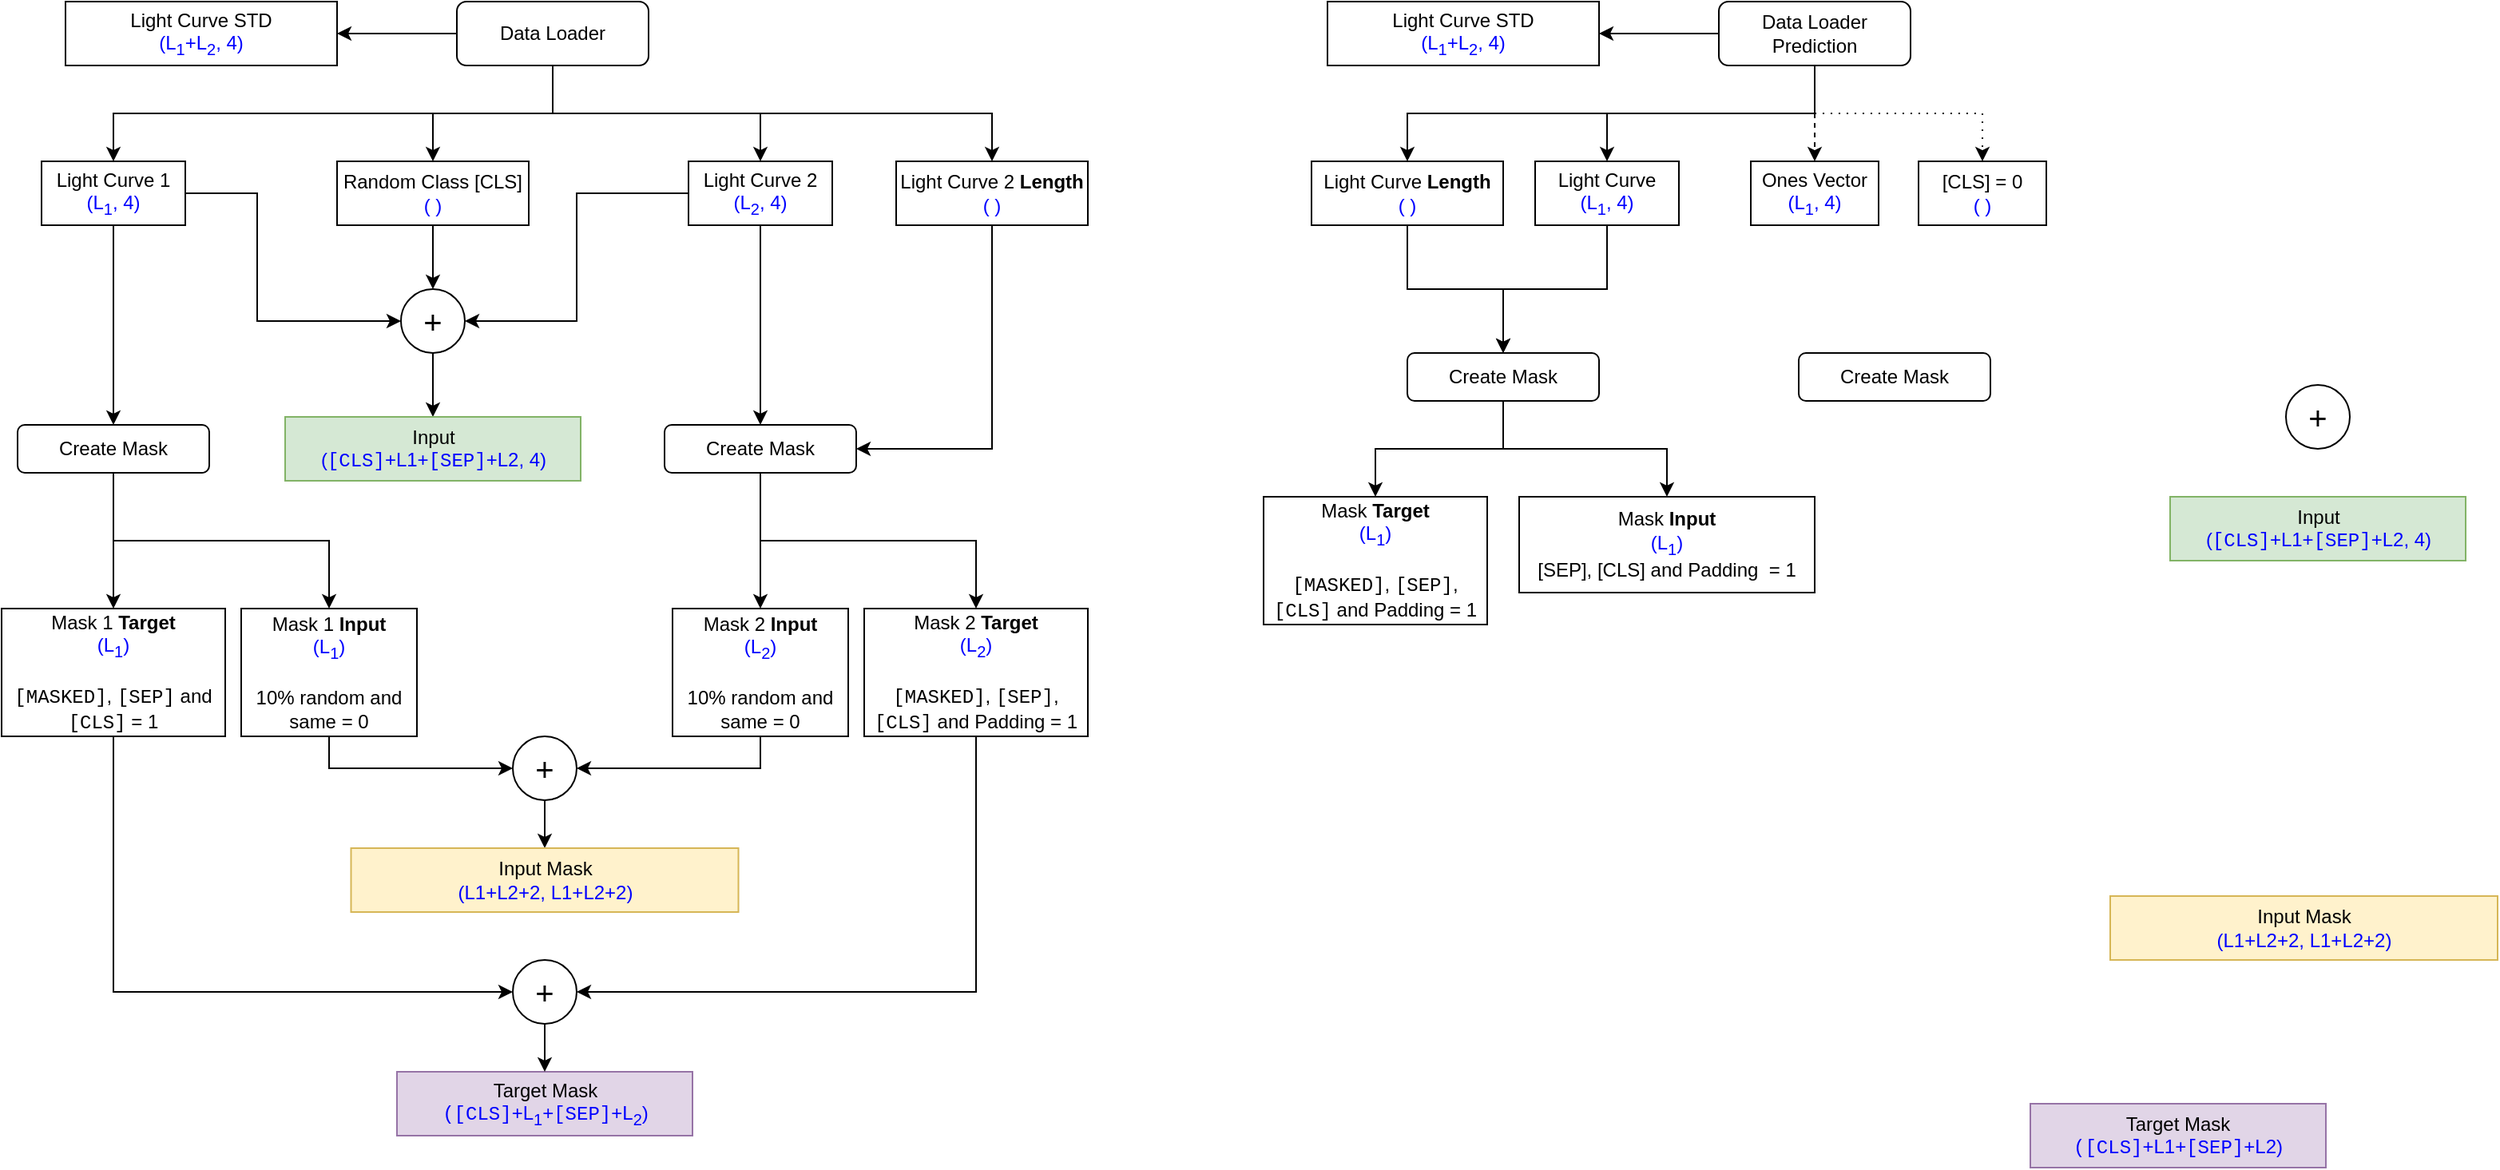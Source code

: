 <mxfile version="14.5.0" type="github">
  <diagram id="4k6kJ0686AJwTIFpVhbg" name="Page-1">
    <mxGraphModel dx="2849" dy="1086" grid="1" gridSize="10" guides="1" tooltips="1" connect="1" arrows="1" fold="1" page="1" pageScale="1" pageWidth="850" pageHeight="1100" math="0" shadow="0">
      <root>
        <mxCell id="0" />
        <mxCell id="1" parent="0" />
        <mxCell id="VuN07nRi7ItUdz3JEj3p-11" style="edgeStyle=orthogonalEdgeStyle;rounded=0;orthogonalLoop=1;jettySize=auto;html=1;exitX=0.5;exitY=1;exitDx=0;exitDy=0;entryX=0.5;entryY=0;entryDx=0;entryDy=0;" edge="1" parent="1" source="VuN07nRi7ItUdz3JEj3p-1" target="VuN07nRi7ItUdz3JEj3p-57">
          <mxGeometry relative="1" as="geometry">
            <mxPoint x="-325" y="260" as="targetPoint" />
          </mxGeometry>
        </mxCell>
        <mxCell id="VuN07nRi7ItUdz3JEj3p-12" style="edgeStyle=orthogonalEdgeStyle;rounded=0;orthogonalLoop=1;jettySize=auto;html=1;exitX=0.5;exitY=1;exitDx=0;exitDy=0;" edge="1" parent="1" source="VuN07nRi7ItUdz3JEj3p-1" target="VuN07nRi7ItUdz3JEj3p-4">
          <mxGeometry relative="1" as="geometry" />
        </mxCell>
        <mxCell id="VuN07nRi7ItUdz3JEj3p-41" style="edgeStyle=orthogonalEdgeStyle;rounded=0;orthogonalLoop=1;jettySize=auto;html=1;exitX=0;exitY=0.5;exitDx=0;exitDy=0;entryX=1;entryY=0.5;entryDx=0;entryDy=0;" edge="1" parent="1" source="VuN07nRi7ItUdz3JEj3p-1" target="VuN07nRi7ItUdz3JEj3p-6">
          <mxGeometry relative="1" as="geometry" />
        </mxCell>
        <mxCell id="VuN07nRi7ItUdz3JEj3p-50" style="edgeStyle=orthogonalEdgeStyle;rounded=0;orthogonalLoop=1;jettySize=auto;html=1;exitX=0.5;exitY=1;exitDx=0;exitDy=0;entryX=0.5;entryY=0;entryDx=0;entryDy=0;" edge="1" parent="1" source="VuN07nRi7ItUdz3JEj3p-1" target="VuN07nRi7ItUdz3JEj3p-5">
          <mxGeometry relative="1" as="geometry" />
        </mxCell>
        <mxCell id="VuN07nRi7ItUdz3JEj3p-55" style="edgeStyle=orthogonalEdgeStyle;rounded=0;orthogonalLoop=1;jettySize=auto;html=1;exitX=0.5;exitY=1;exitDx=0;exitDy=0;entryX=0.5;entryY=0;entryDx=0;entryDy=0;" edge="1" parent="1" source="VuN07nRi7ItUdz3JEj3p-1" target="VuN07nRi7ItUdz3JEj3p-2">
          <mxGeometry relative="1" as="geometry" />
        </mxCell>
        <mxCell id="VuN07nRi7ItUdz3JEj3p-1" value="Data Loader" style="rounded=1;whiteSpace=wrap;html=1;" vertex="1" parent="1">
          <mxGeometry x="-475" y="160" width="120" height="40" as="geometry" />
        </mxCell>
        <mxCell id="VuN07nRi7ItUdz3JEj3p-46" style="edgeStyle=orthogonalEdgeStyle;rounded=0;orthogonalLoop=1;jettySize=auto;html=1;exitX=1;exitY=0.5;exitDx=0;exitDy=0;entryX=0;entryY=0.5;entryDx=0;entryDy=0;" edge="1" parent="1" source="VuN07nRi7ItUdz3JEj3p-2" target="VuN07nRi7ItUdz3JEj3p-42">
          <mxGeometry relative="1" as="geometry">
            <Array as="points">
              <mxPoint x="-600" y="280" />
              <mxPoint x="-600" y="360" />
            </Array>
          </mxGeometry>
        </mxCell>
        <mxCell id="VuN07nRi7ItUdz3JEj3p-60" style="edgeStyle=orthogonalEdgeStyle;rounded=0;orthogonalLoop=1;jettySize=auto;html=1;exitX=0.5;exitY=1;exitDx=0;exitDy=0;" edge="1" parent="1" source="VuN07nRi7ItUdz3JEj3p-2" target="VuN07nRi7ItUdz3JEj3p-22">
          <mxGeometry relative="1" as="geometry" />
        </mxCell>
        <mxCell id="VuN07nRi7ItUdz3JEj3p-2" value="&lt;div&gt;Light Curve 1&lt;br&gt;&lt;/div&gt;&lt;div&gt;&lt;font color=&quot;#0000FF&quot;&gt;(&lt;/font&gt;&lt;font color=&quot;#0000FF&quot;&gt;&lt;font color=&quot;#0000FF&quot;&gt;L&lt;sub&gt;1&lt;/sub&gt;&lt;/font&gt;, 4)&lt;/font&gt;&lt;br&gt;&lt;/div&gt;" style="rounded=0;whiteSpace=wrap;html=1;" vertex="1" parent="1">
          <mxGeometry x="-735" y="260" width="90" height="40" as="geometry" />
        </mxCell>
        <mxCell id="VuN07nRi7ItUdz3JEj3p-47" style="edgeStyle=orthogonalEdgeStyle;rounded=0;orthogonalLoop=1;jettySize=auto;html=1;exitX=0;exitY=0.5;exitDx=0;exitDy=0;entryX=1;entryY=0.5;entryDx=0;entryDy=0;" edge="1" parent="1" source="VuN07nRi7ItUdz3JEj3p-57" target="VuN07nRi7ItUdz3JEj3p-42">
          <mxGeometry relative="1" as="geometry">
            <mxPoint x="-370" y="280" as="sourcePoint" />
            <Array as="points">
              <mxPoint x="-400" y="280" />
              <mxPoint x="-400" y="360" />
            </Array>
          </mxGeometry>
        </mxCell>
        <mxCell id="VuN07nRi7ItUdz3JEj3p-61" style="edgeStyle=orthogonalEdgeStyle;rounded=0;orthogonalLoop=1;jettySize=auto;html=1;exitX=0.5;exitY=1;exitDx=0;exitDy=0;entryX=1;entryY=0.5;entryDx=0;entryDy=0;" edge="1" parent="1" source="VuN07nRi7ItUdz3JEj3p-4" target="VuN07nRi7ItUdz3JEj3p-18">
          <mxGeometry relative="1" as="geometry" />
        </mxCell>
        <mxCell id="VuN07nRi7ItUdz3JEj3p-4" value="&lt;div&gt;Light Curve 2 &lt;b&gt;Length&lt;/b&gt;&lt;/div&gt;&lt;div&gt;&lt;font color=&quot;#0000FF&quot;&gt;( )&lt;/font&gt;&lt;br&gt;&lt;/div&gt;" style="rounded=0;whiteSpace=wrap;html=1;" vertex="1" parent="1">
          <mxGeometry x="-200" y="260" width="120" height="40" as="geometry" />
        </mxCell>
        <mxCell id="VuN07nRi7ItUdz3JEj3p-51" style="edgeStyle=orthogonalEdgeStyle;rounded=0;orthogonalLoop=1;jettySize=auto;html=1;exitX=0.5;exitY=1;exitDx=0;exitDy=0;entryX=0.5;entryY=0;entryDx=0;entryDy=0;" edge="1" parent="1" source="VuN07nRi7ItUdz3JEj3p-5" target="VuN07nRi7ItUdz3JEj3p-42">
          <mxGeometry relative="1" as="geometry" />
        </mxCell>
        <mxCell id="VuN07nRi7ItUdz3JEj3p-6" value="&lt;div&gt;Light Curve STD&lt;/div&gt;&lt;div&gt;&lt;font color=&quot;#0000FF&quot;&gt;(&lt;/font&gt;&lt;font color=&quot;#0000FF&quot;&gt;&lt;font color=&quot;#0000FF&quot;&gt;L&lt;sub&gt;1&lt;/sub&gt;&lt;/font&gt;+&lt;/font&gt;&lt;font color=&quot;#0000FF&quot;&gt;&lt;font color=&quot;#0000FF&quot;&gt;L&lt;sub&gt;2&lt;/sub&gt;&lt;/font&gt;, 4)&lt;/font&gt;&lt;br&gt;&lt;/div&gt;" style="rounded=0;whiteSpace=wrap;html=1;" vertex="1" parent="1">
          <mxGeometry x="-720" y="160" width="170" height="40" as="geometry" />
        </mxCell>
        <mxCell id="VuN07nRi7ItUdz3JEj3p-62" style="edgeStyle=orthogonalEdgeStyle;rounded=0;orthogonalLoop=1;jettySize=auto;html=1;exitX=0.5;exitY=1;exitDx=0;exitDy=0;entryX=0.5;entryY=0;entryDx=0;entryDy=0;" edge="1" parent="1" source="VuN07nRi7ItUdz3JEj3p-18" target="VuN07nRi7ItUdz3JEj3p-35">
          <mxGeometry relative="1" as="geometry" />
        </mxCell>
        <mxCell id="VuN07nRi7ItUdz3JEj3p-64" style="edgeStyle=orthogonalEdgeStyle;rounded=0;orthogonalLoop=1;jettySize=auto;html=1;exitX=0.5;exitY=1;exitDx=0;exitDy=0;entryX=0.5;entryY=0;entryDx=0;entryDy=0;" edge="1" parent="1" source="VuN07nRi7ItUdz3JEj3p-18" target="VuN07nRi7ItUdz3JEj3p-34">
          <mxGeometry relative="1" as="geometry" />
        </mxCell>
        <mxCell id="VuN07nRi7ItUdz3JEj3p-18" value="Create Mask" style="rounded=1;whiteSpace=wrap;html=1;" vertex="1" parent="1">
          <mxGeometry x="-345" y="425" width="120" height="30" as="geometry" />
        </mxCell>
        <mxCell id="VuN07nRi7ItUdz3JEj3p-28" style="edgeStyle=orthogonalEdgeStyle;rounded=0;orthogonalLoop=1;jettySize=auto;html=1;exitX=0.5;exitY=1;exitDx=0;exitDy=0;entryX=0.5;entryY=0;entryDx=0;entryDy=0;" edge="1" parent="1" source="VuN07nRi7ItUdz3JEj3p-22" target="VuN07nRi7ItUdz3JEj3p-26">
          <mxGeometry relative="1" as="geometry" />
        </mxCell>
        <mxCell id="VuN07nRi7ItUdz3JEj3p-29" style="edgeStyle=orthogonalEdgeStyle;rounded=0;orthogonalLoop=1;jettySize=auto;html=1;exitX=0.5;exitY=1;exitDx=0;exitDy=0;entryX=0.5;entryY=0;entryDx=0;entryDy=0;" edge="1" parent="1" source="VuN07nRi7ItUdz3JEj3p-22" target="VuN07nRi7ItUdz3JEj3p-27">
          <mxGeometry relative="1" as="geometry" />
        </mxCell>
        <mxCell id="VuN07nRi7ItUdz3JEj3p-22" value="Create Mask" style="rounded=1;whiteSpace=wrap;html=1;" vertex="1" parent="1">
          <mxGeometry x="-750" y="425" width="120" height="30" as="geometry" />
        </mxCell>
        <mxCell id="VuN07nRi7ItUdz3JEj3p-75" style="edgeStyle=orthogonalEdgeStyle;rounded=0;orthogonalLoop=1;jettySize=auto;html=1;exitX=0.5;exitY=1;exitDx=0;exitDy=0;entryX=0;entryY=0.5;entryDx=0;entryDy=0;" edge="1" parent="1" source="VuN07nRi7ItUdz3JEj3p-26" target="VuN07nRi7ItUdz3JEj3p-74">
          <mxGeometry relative="1" as="geometry" />
        </mxCell>
        <mxCell id="VuN07nRi7ItUdz3JEj3p-26" value="&lt;div&gt;Mask 1 &lt;b&gt;Target&lt;/b&gt;&lt;br&gt;&lt;/div&gt;&lt;div&gt;&lt;font color=&quot;#0000FF&quot;&gt;(L&lt;sub&gt;1&lt;/sub&gt;)&lt;/font&gt;&lt;/div&gt;&lt;div&gt;&lt;br&gt;&lt;/div&gt;&lt;div&gt;&lt;font face=&quot;Courier New&quot;&gt;[MASKED]&lt;/font&gt;, &lt;font face=&quot;Courier New&quot;&gt;[SEP]&lt;/font&gt; and &lt;font face=&quot;Courier New&quot;&gt;[CLS]&lt;/font&gt; = 1&lt;br&gt;&lt;/div&gt;" style="rounded=0;whiteSpace=wrap;html=1;" vertex="1" parent="1">
          <mxGeometry x="-760" y="540" width="140" height="80" as="geometry" />
        </mxCell>
        <mxCell id="VuN07nRi7ItUdz3JEj3p-66" style="edgeStyle=orthogonalEdgeStyle;rounded=0;orthogonalLoop=1;jettySize=auto;html=1;exitX=0.5;exitY=1;exitDx=0;exitDy=0;entryX=0;entryY=0.5;entryDx=0;entryDy=0;" edge="1" parent="1" source="VuN07nRi7ItUdz3JEj3p-27" target="VuN07nRi7ItUdz3JEj3p-65">
          <mxGeometry relative="1" as="geometry" />
        </mxCell>
        <mxCell id="VuN07nRi7ItUdz3JEj3p-27" value="&lt;div&gt;Mask 1 &lt;b&gt;Input&lt;/b&gt;&lt;br&gt;&lt;/div&gt;&lt;div&gt;&lt;font color=&quot;#0000FF&quot;&gt;(&lt;/font&gt;&lt;font color=&quot;#0000FF&quot;&gt;&lt;font color=&quot;#0000FF&quot;&gt;L&lt;sub&gt;1&lt;/sub&gt;&lt;/font&gt;)&lt;/font&gt;&lt;br&gt;&lt;/div&gt;&lt;div&gt;&lt;br&gt;&lt;/div&gt;&lt;div&gt;10% random and same = 0&lt;br&gt;&lt;/div&gt;" style="rounded=0;whiteSpace=wrap;html=1;" vertex="1" parent="1">
          <mxGeometry x="-610" y="540" width="110" height="80" as="geometry" />
        </mxCell>
        <mxCell id="VuN07nRi7ItUdz3JEj3p-76" style="edgeStyle=orthogonalEdgeStyle;rounded=0;orthogonalLoop=1;jettySize=auto;html=1;exitX=0.5;exitY=1;exitDx=0;exitDy=0;entryX=1;entryY=0.5;entryDx=0;entryDy=0;" edge="1" parent="1" source="VuN07nRi7ItUdz3JEj3p-34" target="VuN07nRi7ItUdz3JEj3p-74">
          <mxGeometry relative="1" as="geometry" />
        </mxCell>
        <mxCell id="VuN07nRi7ItUdz3JEj3p-34" value="&lt;div&gt;Mask 2 &lt;b&gt;Target&lt;/b&gt;&lt;br&gt;&lt;/div&gt;&lt;div&gt;&lt;font color=&quot;#0000FF&quot;&gt;(&lt;/font&gt;&lt;font color=&quot;#0000FF&quot;&gt;&lt;font color=&quot;#0000FF&quot;&gt;L&lt;sub&gt;2&lt;/sub&gt;&lt;/font&gt;)&lt;/font&gt;&lt;/div&gt;&lt;div&gt;&lt;br&gt;&lt;/div&gt;&lt;div&gt;&lt;font face=&quot;Courier New&quot;&gt;[MASKED]&lt;/font&gt;, &lt;font face=&quot;Courier New&quot;&gt;[SEP]&lt;/font&gt;, &lt;font face=&quot;Courier New&quot;&gt;[CLS]&lt;/font&gt; and Padding = 1 &lt;br&gt;&lt;/div&gt;" style="rounded=0;whiteSpace=wrap;html=1;" vertex="1" parent="1">
          <mxGeometry x="-220" y="540" width="140" height="80" as="geometry" />
        </mxCell>
        <mxCell id="VuN07nRi7ItUdz3JEj3p-67" style="edgeStyle=orthogonalEdgeStyle;rounded=0;orthogonalLoop=1;jettySize=auto;html=1;exitX=0.5;exitY=1;exitDx=0;exitDy=0;entryX=1;entryY=0.5;entryDx=0;entryDy=0;" edge="1" parent="1" source="VuN07nRi7ItUdz3JEj3p-35" target="VuN07nRi7ItUdz3JEj3p-65">
          <mxGeometry relative="1" as="geometry" />
        </mxCell>
        <mxCell id="VuN07nRi7ItUdz3JEj3p-35" value="&lt;div&gt;Mask 2 &lt;b&gt;Input&lt;/b&gt;&lt;br&gt;&lt;/div&gt;&lt;div&gt;&lt;font color=&quot;#0000FF&quot;&gt;(&lt;/font&gt;&lt;font color=&quot;#0000FF&quot;&gt;&lt;font color=&quot;#0000FF&quot;&gt;L&lt;sub&gt;2&lt;/sub&gt;&lt;/font&gt;)&lt;/font&gt;&lt;br&gt;&lt;/div&gt;&lt;div&gt;&lt;br&gt;&lt;/div&gt;&lt;div&gt;10% random and same = 0&lt;br&gt;&lt;/div&gt;" style="rounded=0;whiteSpace=wrap;html=1;" vertex="1" parent="1">
          <mxGeometry x="-340" y="540" width="110" height="80" as="geometry" />
        </mxCell>
        <mxCell id="VuN07nRi7ItUdz3JEj3p-52" style="edgeStyle=orthogonalEdgeStyle;rounded=0;orthogonalLoop=1;jettySize=auto;html=1;exitX=0.5;exitY=1;exitDx=0;exitDy=0;entryX=0.5;entryY=0;entryDx=0;entryDy=0;" edge="1" parent="1" source="VuN07nRi7ItUdz3JEj3p-42" target="VuN07nRi7ItUdz3JEj3p-48">
          <mxGeometry relative="1" as="geometry" />
        </mxCell>
        <mxCell id="VuN07nRi7ItUdz3JEj3p-42" value="&lt;font style=&quot;font-size: 20px&quot;&gt;+&lt;/font&gt;" style="ellipse;whiteSpace=wrap;html=1;aspect=fixed;" vertex="1" parent="1">
          <mxGeometry x="-510" y="340" width="40" height="40" as="geometry" />
        </mxCell>
        <mxCell id="VuN07nRi7ItUdz3JEj3p-48" value="&lt;div&gt;Input&lt;br&gt;&lt;/div&gt;&lt;div&gt;&lt;font color=&quot;#0000FF&quot;&gt;(&lt;font face=&quot;Courier New&quot;&gt;[CLS]&lt;/font&gt;+L1+&lt;font face=&quot;Courier New&quot;&gt;[SEP]&lt;/font&gt;+&lt;/font&gt;&lt;font color=&quot;#0000FF&quot;&gt;L2, 4)&lt;/font&gt;&lt;br&gt;&lt;/div&gt;" style="rounded=0;whiteSpace=wrap;html=1;fillColor=#d5e8d4;strokeColor=#82b366;" vertex="1" parent="1">
          <mxGeometry x="-582.5" y="420" width="185" height="40" as="geometry" />
        </mxCell>
        <mxCell id="VuN07nRi7ItUdz3JEj3p-5" value="&lt;div&gt;Random Class [CLS]&lt;/div&gt;&lt;div&gt;&lt;font color=&quot;#0000FF&quot;&gt;( )&lt;/font&gt;&lt;br&gt;&lt;/div&gt;" style="rounded=0;whiteSpace=wrap;html=1;" vertex="1" parent="1">
          <mxGeometry x="-550" y="260" width="120" height="40" as="geometry" />
        </mxCell>
        <mxCell id="VuN07nRi7ItUdz3JEj3p-58" style="edgeStyle=orthogonalEdgeStyle;rounded=0;orthogonalLoop=1;jettySize=auto;html=1;exitX=0.5;exitY=1;exitDx=0;exitDy=0;entryX=0.5;entryY=0;entryDx=0;entryDy=0;" edge="1" parent="1" source="VuN07nRi7ItUdz3JEj3p-57" target="VuN07nRi7ItUdz3JEj3p-18">
          <mxGeometry relative="1" as="geometry" />
        </mxCell>
        <mxCell id="VuN07nRi7ItUdz3JEj3p-57" value="&lt;div&gt;Light Curve 2&lt;br&gt;&lt;/div&gt;&lt;div&gt;&lt;font color=&quot;#0000FF&quot;&gt;(L&lt;sub&gt;2&lt;/sub&gt;, 4)&lt;/font&gt;&lt;br&gt;&lt;/div&gt;" style="rounded=0;whiteSpace=wrap;html=1;" vertex="1" parent="1">
          <mxGeometry x="-330" y="260" width="90" height="40" as="geometry" />
        </mxCell>
        <mxCell id="VuN07nRi7ItUdz3JEj3p-71" style="edgeStyle=orthogonalEdgeStyle;rounded=0;orthogonalLoop=1;jettySize=auto;html=1;exitX=0.5;exitY=1;exitDx=0;exitDy=0;entryX=0.5;entryY=0;entryDx=0;entryDy=0;" edge="1" parent="1" source="VuN07nRi7ItUdz3JEj3p-65" target="VuN07nRi7ItUdz3JEj3p-69">
          <mxGeometry relative="1" as="geometry" />
        </mxCell>
        <mxCell id="VuN07nRi7ItUdz3JEj3p-65" value="&lt;font style=&quot;font-size: 20px&quot;&gt;+&lt;/font&gt;" style="ellipse;whiteSpace=wrap;html=1;aspect=fixed;" vertex="1" parent="1">
          <mxGeometry x="-440" y="620" width="40" height="40" as="geometry" />
        </mxCell>
        <mxCell id="VuN07nRi7ItUdz3JEj3p-69" value="&lt;div&gt;Input Mask&lt;br&gt;&lt;/div&gt;&lt;div&gt;&lt;font color=&quot;#0000FF&quot;&gt;(L1+&lt;/font&gt;&lt;font color=&quot;#0000FF&quot;&gt;L2+2, L&lt;/font&gt;&lt;font color=&quot;#0000FF&quot;&gt;&lt;font color=&quot;#0000FF&quot;&gt;1+&lt;/font&gt;&lt;font color=&quot;#0000FF&quot;&gt;L2+2&lt;/font&gt;)&lt;/font&gt;&lt;br&gt;&lt;/div&gt;" style="rounded=0;whiteSpace=wrap;html=1;fillColor=#fff2cc;strokeColor=#d6b656;" vertex="1" parent="1">
          <mxGeometry x="-541.25" y="690" width="242.5" height="40" as="geometry" />
        </mxCell>
        <mxCell id="VuN07nRi7ItUdz3JEj3p-73" value="&lt;div&gt;Target Mask&lt;br&gt;&lt;/div&gt;&lt;div&gt;&lt;font color=&quot;#0000FF&quot;&gt;&lt;font face=&quot;Courier New&quot;&gt;([CLS]&lt;/font&gt;+&lt;/font&gt;&lt;font color=&quot;#0000FF&quot;&gt;&lt;font color=&quot;#0000FF&quot;&gt;L&lt;sub&gt;1&lt;/sub&gt;&lt;/font&gt;+&lt;font face=&quot;Courier New&quot;&gt;[SEP]&lt;/font&gt;+&lt;/font&gt;&lt;font color=&quot;#0000FF&quot;&gt;L&lt;sub&gt;2&lt;/sub&gt;&lt;/font&gt;&lt;font color=&quot;#0000FF&quot;&gt;)&lt;/font&gt;&lt;/div&gt;" style="rounded=0;whiteSpace=wrap;html=1;fillColor=#e1d5e7;strokeColor=#9673a6;" vertex="1" parent="1">
          <mxGeometry x="-512.5" y="830" width="185" height="40" as="geometry" />
        </mxCell>
        <mxCell id="VuN07nRi7ItUdz3JEj3p-78" style="edgeStyle=orthogonalEdgeStyle;rounded=0;orthogonalLoop=1;jettySize=auto;html=1;exitX=0.5;exitY=1;exitDx=0;exitDy=0;" edge="1" parent="1" source="VuN07nRi7ItUdz3JEj3p-74" target="VuN07nRi7ItUdz3JEj3p-73">
          <mxGeometry relative="1" as="geometry" />
        </mxCell>
        <mxCell id="VuN07nRi7ItUdz3JEj3p-74" value="&lt;font style=&quot;font-size: 20px&quot;&gt;+&lt;/font&gt;" style="ellipse;whiteSpace=wrap;html=1;aspect=fixed;" vertex="1" parent="1">
          <mxGeometry x="-440" y="760" width="40" height="40" as="geometry" />
        </mxCell>
        <mxCell id="VuN07nRi7ItUdz3JEj3p-83" style="edgeStyle=orthogonalEdgeStyle;rounded=0;orthogonalLoop=1;jettySize=auto;html=1;exitX=0;exitY=0.5;exitDx=0;exitDy=0;entryX=1;entryY=0.5;entryDx=0;entryDy=0;" edge="1" parent="1" source="VuN07nRi7ItUdz3JEj3p-86" target="VuN07nRi7ItUdz3JEj3p-94">
          <mxGeometry relative="1" as="geometry" />
        </mxCell>
        <mxCell id="VuN07nRi7ItUdz3JEj3p-84" style="edgeStyle=orthogonalEdgeStyle;rounded=0;orthogonalLoop=1;jettySize=auto;html=1;exitX=0.5;exitY=1;exitDx=0;exitDy=0;entryX=0.5;entryY=0;entryDx=0;entryDy=0;dashed=1;dashPattern=1 4;" edge="1" parent="1" source="VuN07nRi7ItUdz3JEj3p-86" target="VuN07nRi7ItUdz3JEj3p-112">
          <mxGeometry relative="1" as="geometry" />
        </mxCell>
        <mxCell id="VuN07nRi7ItUdz3JEj3p-85" style="edgeStyle=orthogonalEdgeStyle;rounded=0;orthogonalLoop=1;jettySize=auto;html=1;exitX=0.5;exitY=1;exitDx=0;exitDy=0;entryX=0.5;entryY=0;entryDx=0;entryDy=0;" edge="1" parent="1" source="VuN07nRi7ItUdz3JEj3p-86" target="VuN07nRi7ItUdz3JEj3p-89">
          <mxGeometry relative="1" as="geometry" />
        </mxCell>
        <mxCell id="VuN07nRi7ItUdz3JEj3p-122" style="edgeStyle=orthogonalEdgeStyle;rounded=0;orthogonalLoop=1;jettySize=auto;html=1;exitX=0.5;exitY=1;exitDx=0;exitDy=0;entryX=0.5;entryY=0;entryDx=0;entryDy=0;dashed=1;strokeWidth=1;" edge="1" parent="1" source="VuN07nRi7ItUdz3JEj3p-86" target="VuN07nRi7ItUdz3JEj3p-121">
          <mxGeometry relative="1" as="geometry" />
        </mxCell>
        <mxCell id="VuN07nRi7ItUdz3JEj3p-124" style="edgeStyle=orthogonalEdgeStyle;rounded=0;orthogonalLoop=1;jettySize=auto;html=1;exitX=0.5;exitY=1;exitDx=0;exitDy=0;entryX=0.5;entryY=0;entryDx=0;entryDy=0;strokeWidth=1;" edge="1" parent="1" source="VuN07nRi7ItUdz3JEj3p-86" target="VuN07nRi7ItUdz3JEj3p-123">
          <mxGeometry relative="1" as="geometry" />
        </mxCell>
        <mxCell id="VuN07nRi7ItUdz3JEj3p-86" value="Data Loader Prediction" style="rounded=1;whiteSpace=wrap;html=1;" vertex="1" parent="1">
          <mxGeometry x="315" y="160" width="120" height="40" as="geometry" />
        </mxCell>
        <mxCell id="VuN07nRi7ItUdz3JEj3p-88" style="edgeStyle=orthogonalEdgeStyle;rounded=0;orthogonalLoop=1;jettySize=auto;html=1;exitX=0.5;exitY=1;exitDx=0;exitDy=0;" edge="1" parent="1" source="VuN07nRi7ItUdz3JEj3p-89" target="VuN07nRi7ItUdz3JEj3p-100">
          <mxGeometry relative="1" as="geometry" />
        </mxCell>
        <mxCell id="VuN07nRi7ItUdz3JEj3p-89" value="&lt;div&gt;Light Curve&lt;br&gt;&lt;/div&gt;&lt;div&gt;&lt;font color=&quot;#0000FF&quot;&gt;(&lt;/font&gt;&lt;font color=&quot;#0000FF&quot;&gt;&lt;font color=&quot;#0000FF&quot;&gt;L&lt;sub&gt;1&lt;/sub&gt;&lt;/font&gt;, 4)&lt;/font&gt;&lt;br&gt;&lt;/div&gt;" style="rounded=0;whiteSpace=wrap;html=1;" vertex="1" parent="1">
          <mxGeometry x="200" y="260" width="90" height="40" as="geometry" />
        </mxCell>
        <mxCell id="VuN07nRi7ItUdz3JEj3p-94" value="&lt;div&gt;Light Curve STD&lt;/div&gt;&lt;div&gt;&lt;font color=&quot;#0000FF&quot;&gt;(&lt;/font&gt;&lt;font color=&quot;#0000FF&quot;&gt;&lt;font color=&quot;#0000FF&quot;&gt;L&lt;sub&gt;1&lt;/sub&gt;&lt;/font&gt;+&lt;/font&gt;&lt;font color=&quot;#0000FF&quot;&gt;&lt;font color=&quot;#0000FF&quot;&gt;L&lt;sub&gt;2&lt;/sub&gt;&lt;/font&gt;, 4)&lt;/font&gt;&lt;br&gt;&lt;/div&gt;" style="rounded=0;whiteSpace=wrap;html=1;" vertex="1" parent="1">
          <mxGeometry x="70" y="160" width="170" height="40" as="geometry" />
        </mxCell>
        <mxCell id="VuN07nRi7ItUdz3JEj3p-98" style="edgeStyle=orthogonalEdgeStyle;rounded=0;orthogonalLoop=1;jettySize=auto;html=1;exitX=0.5;exitY=1;exitDx=0;exitDy=0;entryX=0.5;entryY=0;entryDx=0;entryDy=0;" edge="1" parent="1" source="VuN07nRi7ItUdz3JEj3p-100" target="VuN07nRi7ItUdz3JEj3p-102">
          <mxGeometry relative="1" as="geometry" />
        </mxCell>
        <mxCell id="VuN07nRi7ItUdz3JEj3p-128" style="edgeStyle=orthogonalEdgeStyle;rounded=0;orthogonalLoop=1;jettySize=auto;html=1;exitX=0.5;exitY=1;exitDx=0;exitDy=0;entryX=0.5;entryY=0;entryDx=0;entryDy=0;strokeWidth=1;" edge="1" parent="1" source="VuN07nRi7ItUdz3JEj3p-100" target="VuN07nRi7ItUdz3JEj3p-104">
          <mxGeometry relative="1" as="geometry" />
        </mxCell>
        <mxCell id="VuN07nRi7ItUdz3JEj3p-100" value="Create Mask" style="rounded=1;whiteSpace=wrap;html=1;" vertex="1" parent="1">
          <mxGeometry x="120" y="380" width="120" height="30" as="geometry" />
        </mxCell>
        <mxCell id="VuN07nRi7ItUdz3JEj3p-102" value="&lt;div&gt;Mask &lt;b&gt;Target&lt;/b&gt;&lt;br&gt;&lt;/div&gt;&lt;div&gt;&lt;font color=&quot;#0000FF&quot;&gt;(&lt;/font&gt;&lt;font color=&quot;#0000FF&quot;&gt;&lt;font color=&quot;#0000FF&quot;&gt;L&lt;sub&gt;1&lt;/sub&gt;&lt;/font&gt;)&lt;/font&gt;&lt;/div&gt;&lt;div&gt;&lt;br&gt;&lt;/div&gt;&lt;div&gt;&lt;font face=&quot;Courier New&quot;&gt;[MASKED]&lt;/font&gt;, &lt;font face=&quot;Courier New&quot;&gt;[SEP]&lt;/font&gt;, &lt;font face=&quot;Courier New&quot;&gt;[CLS]&lt;/font&gt; and Padding = 1&lt;br&gt;&lt;/div&gt;" style="rounded=0;whiteSpace=wrap;html=1;" vertex="1" parent="1">
          <mxGeometry x="30" y="470" width="140" height="80" as="geometry" />
        </mxCell>
        <mxCell id="VuN07nRi7ItUdz3JEj3p-104" value="&lt;div&gt;Mask &lt;b&gt;Input&lt;/b&gt;&lt;br&gt;&lt;/div&gt;&lt;div&gt;&lt;font color=&quot;#0000FF&quot;&gt;(L&lt;sub&gt;1&lt;/sub&gt;)&lt;/font&gt;&lt;/div&gt;&lt;div&gt;[SEP], [CLS] and Padding&amp;nbsp; = 1&lt;br&gt;&lt;/div&gt;" style="rounded=0;whiteSpace=wrap;html=1;" vertex="1" parent="1">
          <mxGeometry x="190" y="470" width="185" height="60" as="geometry" />
        </mxCell>
        <mxCell id="VuN07nRi7ItUdz3JEj3p-110" value="&lt;font style=&quot;font-size: 20px&quot;&gt;+&lt;/font&gt;" style="ellipse;whiteSpace=wrap;html=1;aspect=fixed;" vertex="1" parent="1">
          <mxGeometry x="670" y="400" width="40" height="40" as="geometry" />
        </mxCell>
        <mxCell id="VuN07nRi7ItUdz3JEj3p-111" value="&lt;div&gt;Input&lt;br&gt;&lt;/div&gt;&lt;div&gt;&lt;font color=&quot;#0000FF&quot;&gt;(&lt;font face=&quot;Courier New&quot;&gt;[CLS]&lt;/font&gt;+L1+&lt;font face=&quot;Courier New&quot;&gt;[SEP]&lt;/font&gt;+&lt;/font&gt;&lt;font color=&quot;#0000FF&quot;&gt;L2, 4)&lt;/font&gt;&lt;br&gt;&lt;/div&gt;" style="rounded=0;whiteSpace=wrap;html=1;fillColor=#d5e8d4;strokeColor=#82b366;" vertex="1" parent="1">
          <mxGeometry x="597.5" y="470" width="185" height="40" as="geometry" />
        </mxCell>
        <mxCell id="VuN07nRi7ItUdz3JEj3p-112" value="&lt;div&gt;[CLS] = 0 &lt;br&gt;&lt;/div&gt;&lt;div&gt;&lt;font color=&quot;#0000FF&quot;&gt;( )&lt;/font&gt;&lt;br&gt;&lt;/div&gt;" style="rounded=0;whiteSpace=wrap;html=1;" vertex="1" parent="1">
          <mxGeometry x="440" y="260" width="80" height="40" as="geometry" />
        </mxCell>
        <mxCell id="VuN07nRi7ItUdz3JEj3p-117" value="&lt;div&gt;Input Mask&lt;br&gt;&lt;/div&gt;&lt;div&gt;&lt;font color=&quot;#0000FF&quot;&gt;(L1+&lt;/font&gt;&lt;font color=&quot;#0000FF&quot;&gt;L2+2, L&lt;/font&gt;&lt;font color=&quot;#0000FF&quot;&gt;&lt;font color=&quot;#0000FF&quot;&gt;1+&lt;/font&gt;&lt;font color=&quot;#0000FF&quot;&gt;L2+2&lt;/font&gt;)&lt;/font&gt;&lt;br&gt;&lt;/div&gt;" style="rounded=0;whiteSpace=wrap;html=1;fillColor=#fff2cc;strokeColor=#d6b656;" vertex="1" parent="1">
          <mxGeometry x="560" y="720" width="242.5" height="40" as="geometry" />
        </mxCell>
        <mxCell id="VuN07nRi7ItUdz3JEj3p-118" value="&lt;div&gt;Target Mask&lt;br&gt;&lt;/div&gt;&lt;div&gt;&lt;font color=&quot;#0000FF&quot;&gt;&lt;font face=&quot;Courier New&quot;&gt;([CLS]&lt;/font&gt;+L1+&lt;font face=&quot;Courier New&quot;&gt;[SEP]&lt;/font&gt;+&lt;/font&gt;&lt;font color=&quot;#0000FF&quot;&gt;L2)&lt;/font&gt;&lt;/div&gt;" style="rounded=0;whiteSpace=wrap;html=1;fillColor=#e1d5e7;strokeColor=#9673a6;" vertex="1" parent="1">
          <mxGeometry x="510" y="850" width="185" height="40" as="geometry" />
        </mxCell>
        <mxCell id="VuN07nRi7ItUdz3JEj3p-121" value="&lt;div&gt;Ones Vector&lt;br&gt;&lt;/div&gt;&lt;div&gt;&lt;font color=&quot;#0000FF&quot;&gt;(&lt;/font&gt;&lt;font color=&quot;#0000FF&quot;&gt;&lt;font color=&quot;#0000FF&quot;&gt;L&lt;sub&gt;1&lt;/sub&gt;&lt;/font&gt;, 4)&lt;/font&gt;&lt;br&gt;&lt;/div&gt;" style="rounded=0;whiteSpace=wrap;html=1;" vertex="1" parent="1">
          <mxGeometry x="335" y="260" width="80" height="40" as="geometry" />
        </mxCell>
        <mxCell id="VuN07nRi7ItUdz3JEj3p-125" style="edgeStyle=orthogonalEdgeStyle;rounded=0;orthogonalLoop=1;jettySize=auto;html=1;exitX=0.5;exitY=1;exitDx=0;exitDy=0;entryX=0.5;entryY=0;entryDx=0;entryDy=0;strokeWidth=1;" edge="1" parent="1" source="VuN07nRi7ItUdz3JEj3p-123" target="VuN07nRi7ItUdz3JEj3p-100">
          <mxGeometry relative="1" as="geometry" />
        </mxCell>
        <mxCell id="VuN07nRi7ItUdz3JEj3p-123" value="&lt;div&gt;Light Curve &lt;b&gt;Length&lt;/b&gt;&lt;/div&gt;&lt;div&gt;&lt;font color=&quot;#0000FF&quot;&gt;( )&lt;/font&gt;&lt;br&gt;&lt;/div&gt;" style="rounded=0;whiteSpace=wrap;html=1;" vertex="1" parent="1">
          <mxGeometry x="60" y="260" width="120" height="40" as="geometry" />
        </mxCell>
        <mxCell id="VuN07nRi7ItUdz3JEj3p-127" value="Create Mask" style="rounded=1;whiteSpace=wrap;html=1;" vertex="1" parent="1">
          <mxGeometry x="365" y="380" width="120" height="30" as="geometry" />
        </mxCell>
      </root>
    </mxGraphModel>
  </diagram>
</mxfile>
